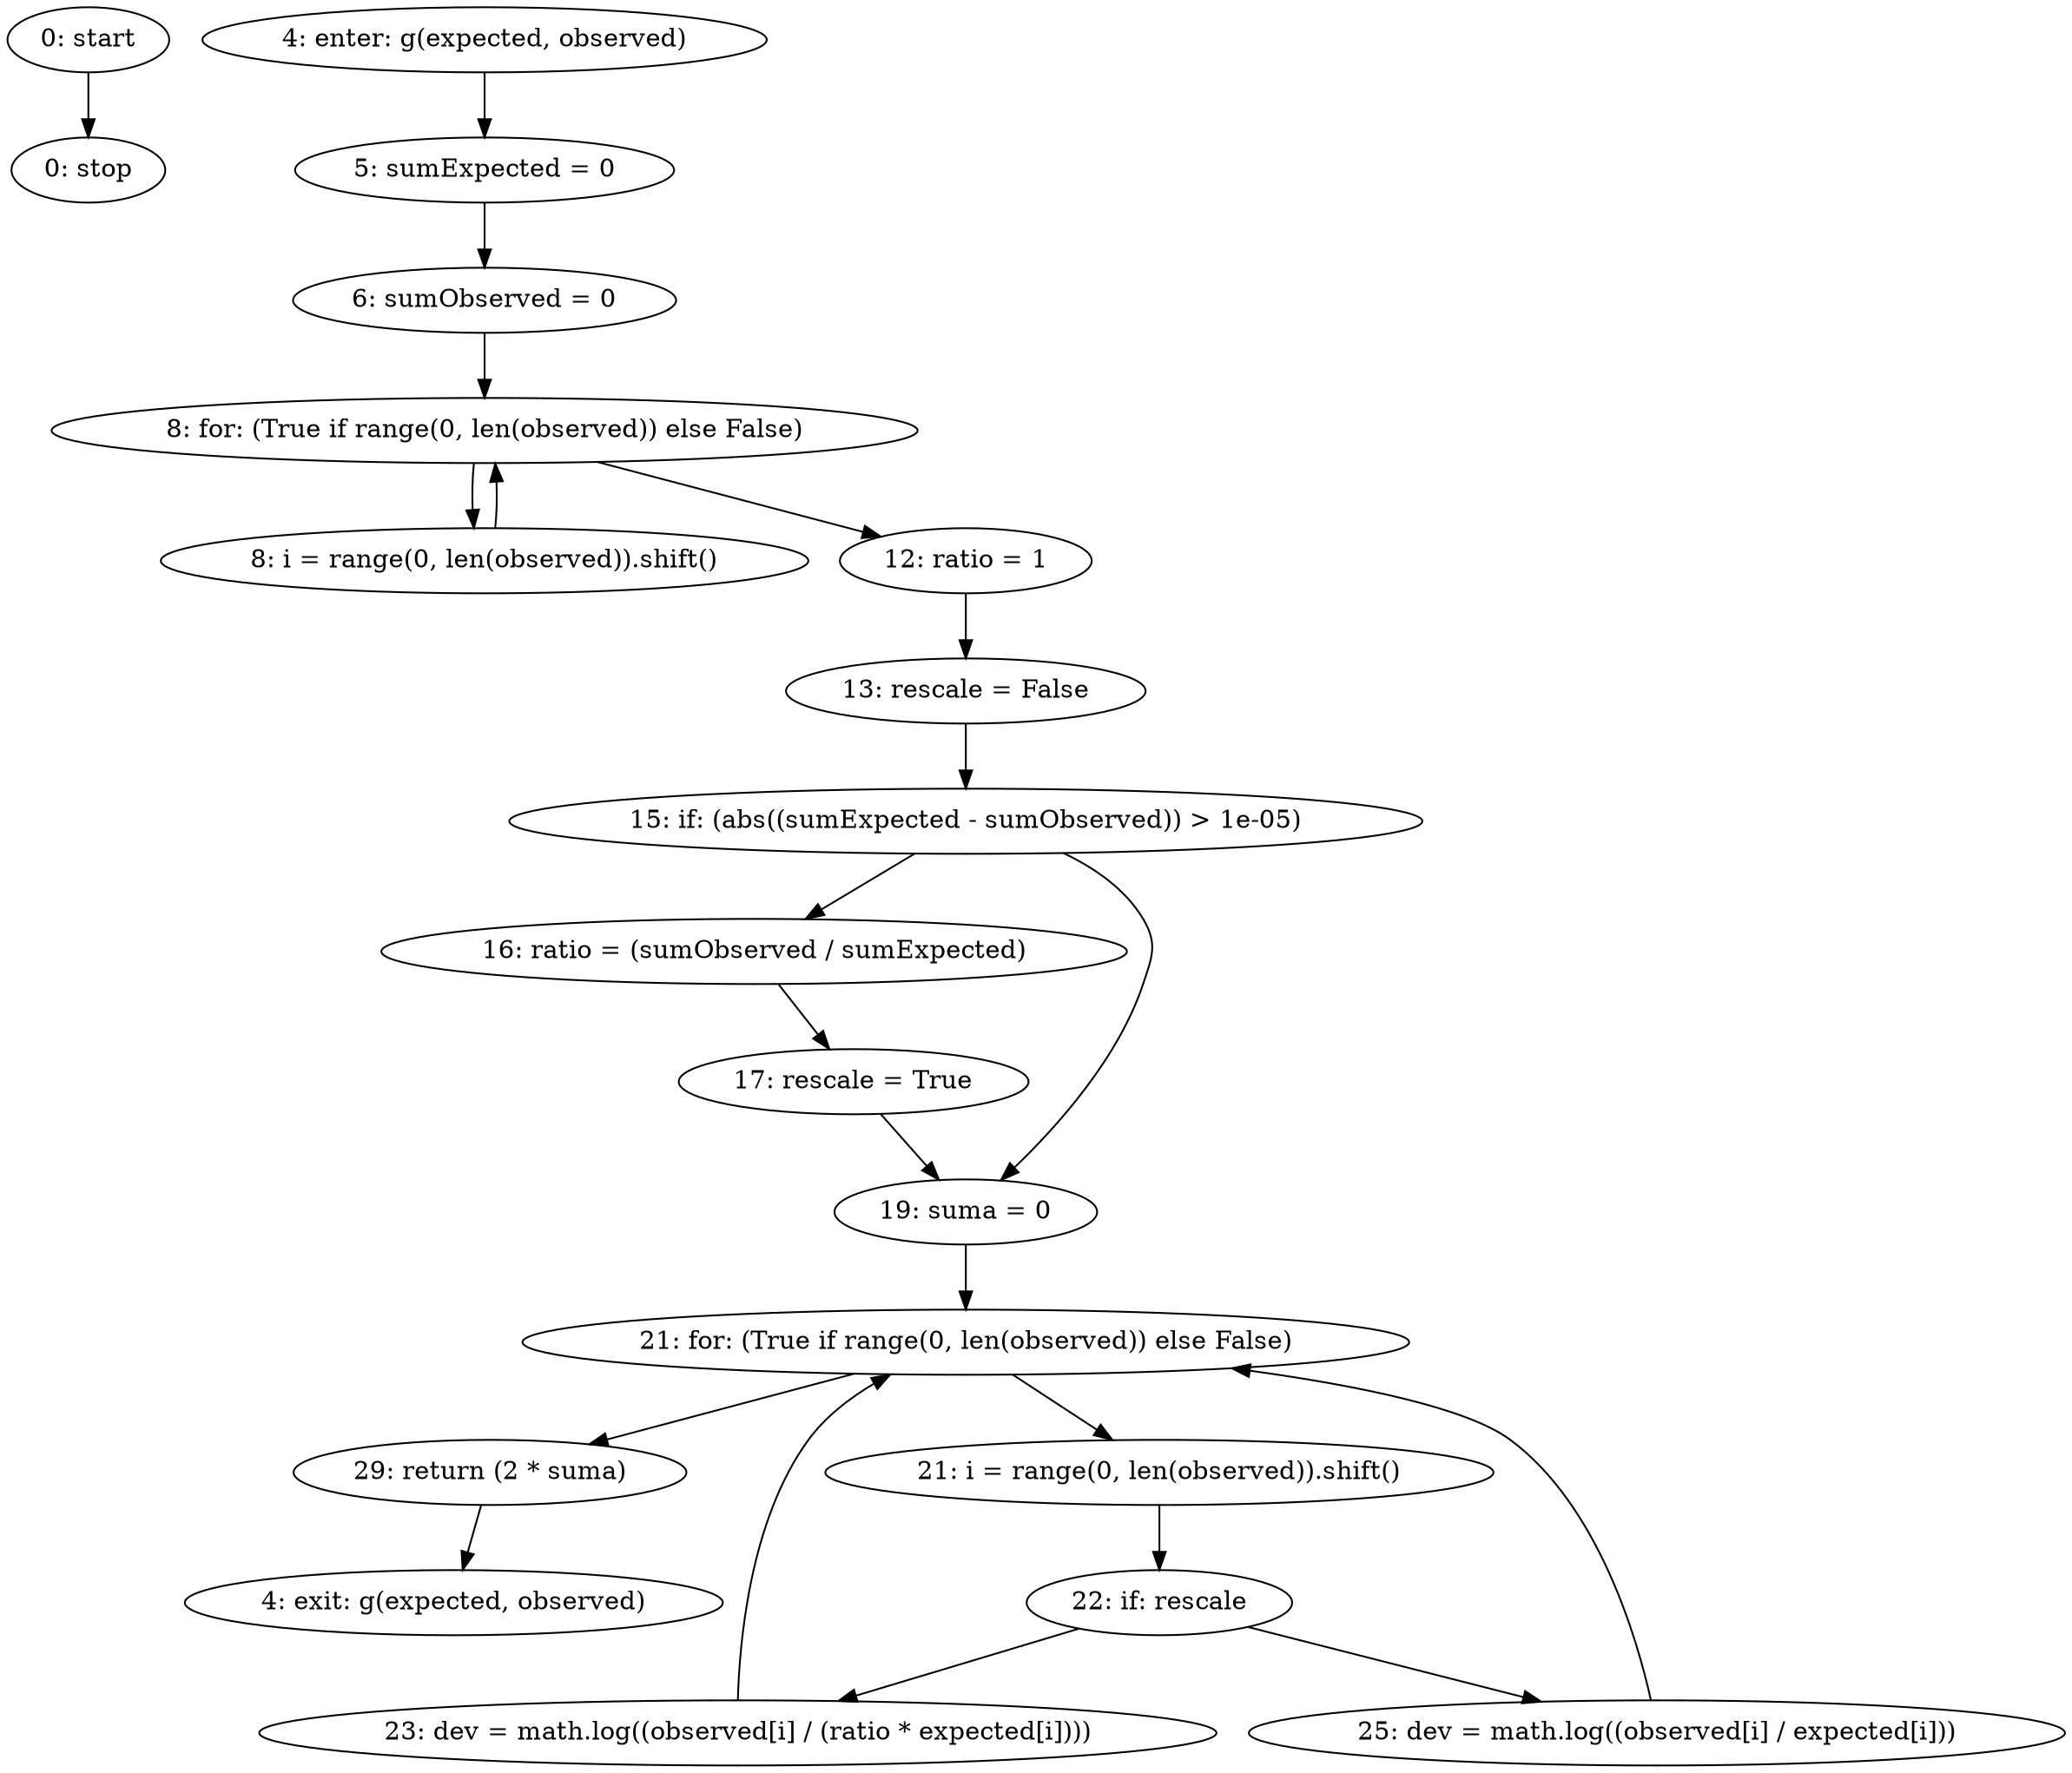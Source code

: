 strict digraph "" {
	node [label="\N"];
	0	[label="0: start"];
	19	[label="0: stop"];
	0 -> 19;
	1	[label="4: enter: g(expected, observed)"];
	3	[label="5: sumExpected = 0"];
	1 -> 3;
	4	[label="6: sumObserved = 0"];
	3 -> 4;
	2	[label="4: exit: g(expected, observed)"];
	18	[label="29: return (2 * suma)"];
	18 -> 2;
	5	[label="8: for: (True if range(0, len(observed)) else False)"];
	4 -> 5;
	6	[label="8: i = range(0, len(observed)).shift()"];
	5 -> 6;
	7	[label="12: ratio = 1"];
	5 -> 7;
	6 -> 5;
	8	[label="13: rescale = False"];
	7 -> 8;
	9	[label="15: if: (abs((sumExpected - sumObserved)) > 1e-05)"];
	8 -> 9;
	10	[label="16: ratio = (sumObserved / sumExpected)"];
	9 -> 10;
	12	[label="19: suma = 0"];
	9 -> 12;
	11	[label="17: rescale = True"];
	10 -> 11;
	13	[label="21: for: (True if range(0, len(observed)) else False)"];
	12 -> 13;
	11 -> 12;
	13 -> 18;
	14	[label="21: i = range(0, len(observed)).shift()"];
	13 -> 14;
	15	[label="22: if: rescale"];
	14 -> 15;
	16	[label="23: dev = math.log((observed[i] / (ratio * expected[i])))"];
	16 -> 13;
	17	[label="25: dev = math.log((observed[i] / expected[i]))"];
	17 -> 13;
	15 -> 16;
	15 -> 17;
}
